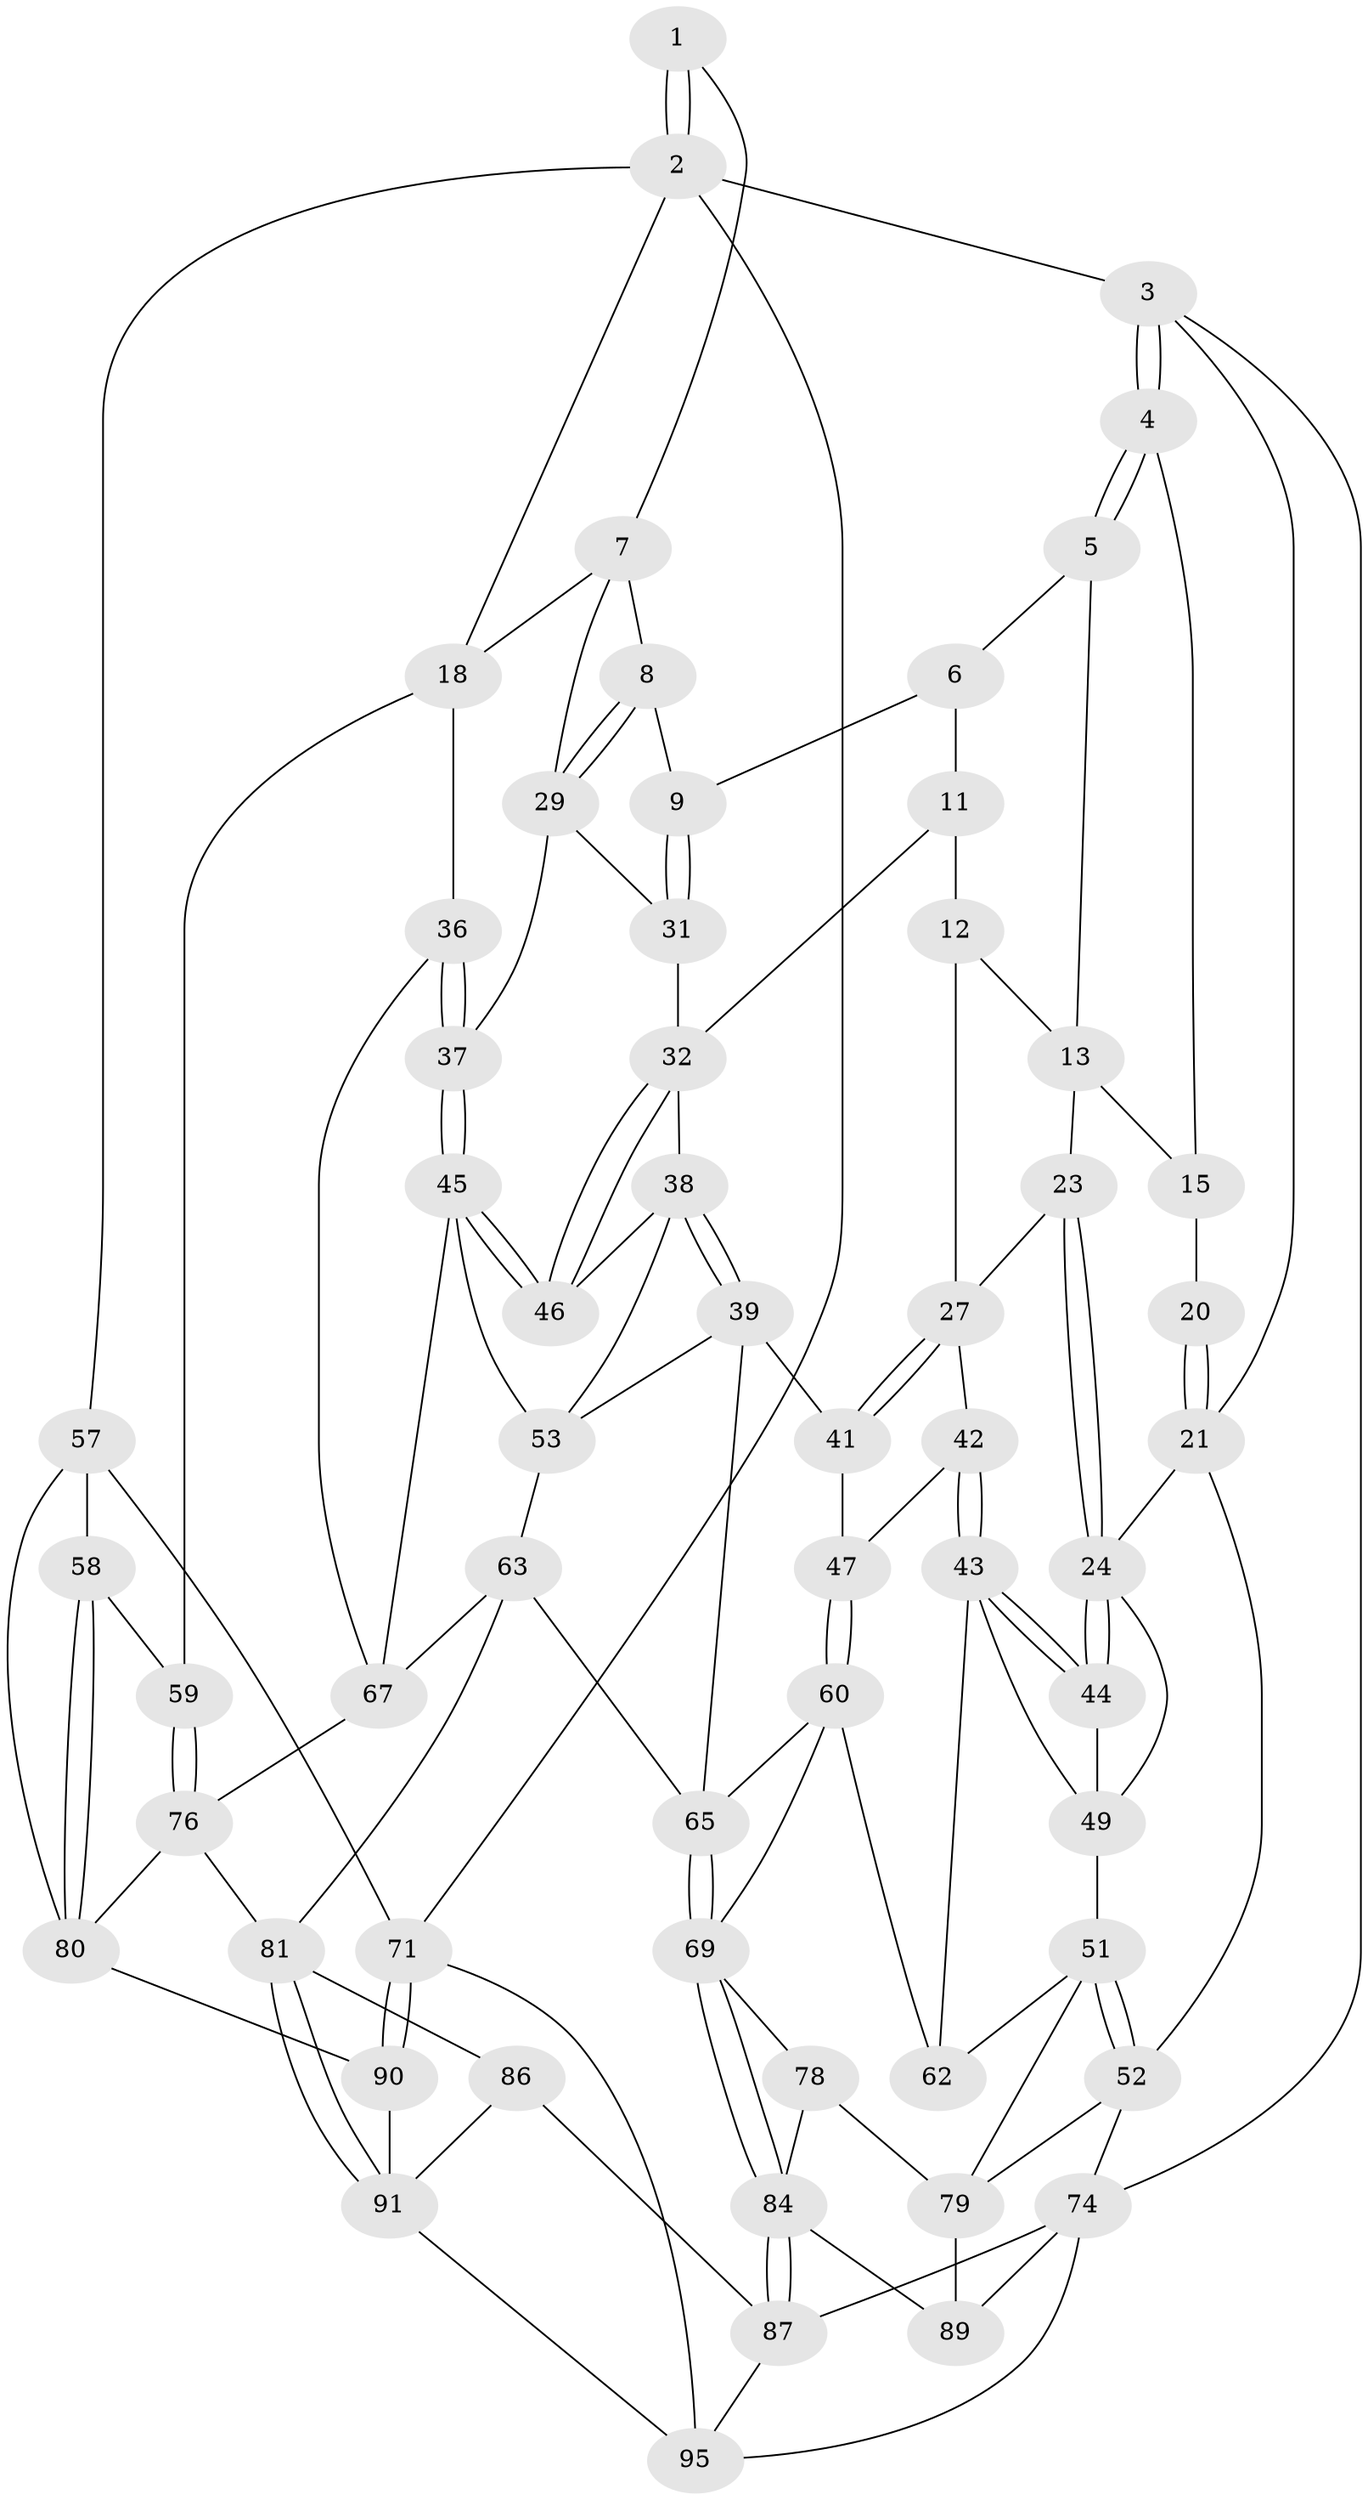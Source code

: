 // Generated by graph-tools (version 1.1) at 2025/52/02/27/25 19:52:37]
// undirected, 60 vertices, 132 edges
graph export_dot {
graph [start="1"]
  node [color=gray90,style=filled];
  1 [pos="+0.9293610503324427+0"];
  2 [pos="+1+0",super="+17"];
  3 [pos="+0+0"];
  4 [pos="+0+0",super="+14"];
  5 [pos="+0.3670248923242731+0"];
  6 [pos="+0.526365265055883+0",super="+10"];
  7 [pos="+0.7817452333152585+0.024341238848547886",super="+19"];
  8 [pos="+0.6791335901814364+0.0997128384144709"];
  9 [pos="+0.6381970281360193+0.10438488155768101"];
  11 [pos="+0.4982346088185323+0.12535935644454185",super="+30"];
  12 [pos="+0.4284269534056875+0.06864988424753811",super="+26"];
  13 [pos="+0.36023254684848+0",super="+16"];
  15 [pos="+0.11272598842108499+0.09188020597627226"];
  18 [pos="+0.9866406792245457+0.13898883387326297",super="+35"];
  20 [pos="+0.03204741073940277+0.14042247342738873"];
  21 [pos="+0+0.24248397602541405",super="+22"];
  23 [pos="+0.19338344700135582+0.16796398995838266"];
  24 [pos="+0.16649238339833478+0.1916403693937502",super="+25"];
  27 [pos="+0.3373113136384067+0.22547311849305884",super="+28"];
  29 [pos="+0.8095626230333611+0.2411193121045849",super="+34"];
  31 [pos="+0.6273055357772175+0.22144352828817257"];
  32 [pos="+0.6064228676685323+0.2383590948419299",super="+33"];
  36 [pos="+0.8241535578956306+0.4186749912506073"];
  37 [pos="+0.8131905705218696+0.4050518102659572"];
  38 [pos="+0.4990540964994116+0.3163223439245784",super="+48"];
  39 [pos="+0.4542722414387775+0.35656903852926286",super="+40"];
  41 [pos="+0.39793557172374733+0.3641327226584579"];
  42 [pos="+0.2511073708178982+0.3925907294699217"];
  43 [pos="+0.2280078221062696+0.4011191464757941",super="+54"];
  44 [pos="+0.1632449070023789+0.35393695159207195"];
  45 [pos="+0.7496616835174845+0.39976822327846506",super="+55"];
  46 [pos="+0.659868386292123+0.3648196826271415"];
  47 [pos="+0.26824253704673745+0.3925598898868958"];
  49 [pos="+0.07992197492857506+0.3640825915361406",super="+50"];
  51 [pos="+0+0.5683956874236976",super="+75"];
  52 [pos="+0+0.5732104065481511",super="+73"];
  53 [pos="+0.5476237368126413+0.4364141365442324",super="+56"];
  57 [pos="+1+0.4796929528221142",super="+72"];
  58 [pos="+1+0.4728299706959222"];
  59 [pos="+0.9357454836393331+0.4615500506996737"];
  60 [pos="+0.2850742320406114+0.4999644559677786",super="+61"];
  62 [pos="+0.17140429701304483+0.559503768893813"];
  63 [pos="+0.5479833671904408+0.5853973482504763",super="+64"];
  65 [pos="+0.41753196013995836+0.6243536147169656",super="+66"];
  67 [pos="+0.674141933502092+0.6092636567130462",super="+68"];
  69 [pos="+0.4153468557413666+0.62549226501899",super="+70"];
  71 [pos="+1+0.9189424918263467"];
  74 [pos="+0+1",super="+92"];
  76 [pos="+0.8509977510071898+0.7089002033482763",super="+77"];
  78 [pos="+0.2624413633477276+0.7138765536089853"];
  79 [pos="+0.1354028543368725+0.686904164539361",super="+88"];
  80 [pos="+0.9353358088460103+0.7315945198907773",super="+83"];
  81 [pos="+0.7336929035018432+0.7880577766425076",super="+82"];
  84 [pos="+0.3618353214121056+0.8893083513617233",super="+85"];
  86 [pos="+0.499393287090604+0.8669548156724223"];
  87 [pos="+0.3663154359946363+0.8967915002568151",super="+93"];
  89 [pos="+0.21541870606710786+0.844220523969405"];
  90 [pos="+0.8110441275036071+0.9150283666324714"];
  91 [pos="+0.7301650980241017+0.9288465763665159",super="+94"];
  95 [pos="+0.706825663546957+1"];
  1 -- 2;
  1 -- 2;
  1 -- 7;
  2 -- 3;
  2 -- 71;
  2 -- 57;
  2 -- 18;
  3 -- 4;
  3 -- 4;
  3 -- 74;
  3 -- 21;
  4 -- 5;
  4 -- 5;
  4 -- 15;
  5 -- 6;
  5 -- 13;
  6 -- 9;
  6 -- 11;
  7 -- 8;
  7 -- 18;
  7 -- 29;
  8 -- 9;
  8 -- 29;
  8 -- 29;
  9 -- 31;
  9 -- 31;
  11 -- 12 [weight=2];
  11 -- 32;
  12 -- 13;
  12 -- 27;
  13 -- 23;
  13 -- 15;
  15 -- 20;
  18 -- 59;
  18 -- 36;
  20 -- 21;
  20 -- 21;
  21 -- 24;
  21 -- 52;
  23 -- 24;
  23 -- 24;
  23 -- 27;
  24 -- 44;
  24 -- 44;
  24 -- 49;
  27 -- 41;
  27 -- 41;
  27 -- 42;
  29 -- 37;
  29 -- 31;
  31 -- 32;
  32 -- 46;
  32 -- 46;
  32 -- 38;
  36 -- 37;
  36 -- 37;
  36 -- 67;
  37 -- 45;
  37 -- 45;
  38 -- 39;
  38 -- 39;
  38 -- 46;
  38 -- 53;
  39 -- 53;
  39 -- 65;
  39 -- 41;
  41 -- 47;
  42 -- 43;
  42 -- 43;
  42 -- 47;
  43 -- 44;
  43 -- 44;
  43 -- 62;
  43 -- 49;
  44 -- 49;
  45 -- 46;
  45 -- 46;
  45 -- 67;
  45 -- 53;
  47 -- 60;
  47 -- 60;
  49 -- 51;
  51 -- 52;
  51 -- 52;
  51 -- 62;
  51 -- 79;
  52 -- 74;
  52 -- 79;
  53 -- 63;
  57 -- 58;
  57 -- 80;
  57 -- 71;
  58 -- 59;
  58 -- 80;
  58 -- 80;
  59 -- 76;
  59 -- 76;
  60 -- 65;
  60 -- 69;
  60 -- 62;
  63 -- 67;
  63 -- 65;
  63 -- 81;
  65 -- 69;
  65 -- 69;
  67 -- 76;
  69 -- 84;
  69 -- 84;
  69 -- 78;
  71 -- 90;
  71 -- 90;
  71 -- 95;
  74 -- 95;
  74 -- 89;
  74 -- 87;
  76 -- 80;
  76 -- 81;
  78 -- 79;
  78 -- 84;
  79 -- 89;
  80 -- 90;
  81 -- 91;
  81 -- 91;
  81 -- 86;
  84 -- 87;
  84 -- 87;
  84 -- 89;
  86 -- 87;
  86 -- 91;
  87 -- 95;
  90 -- 91;
  91 -- 95;
}

